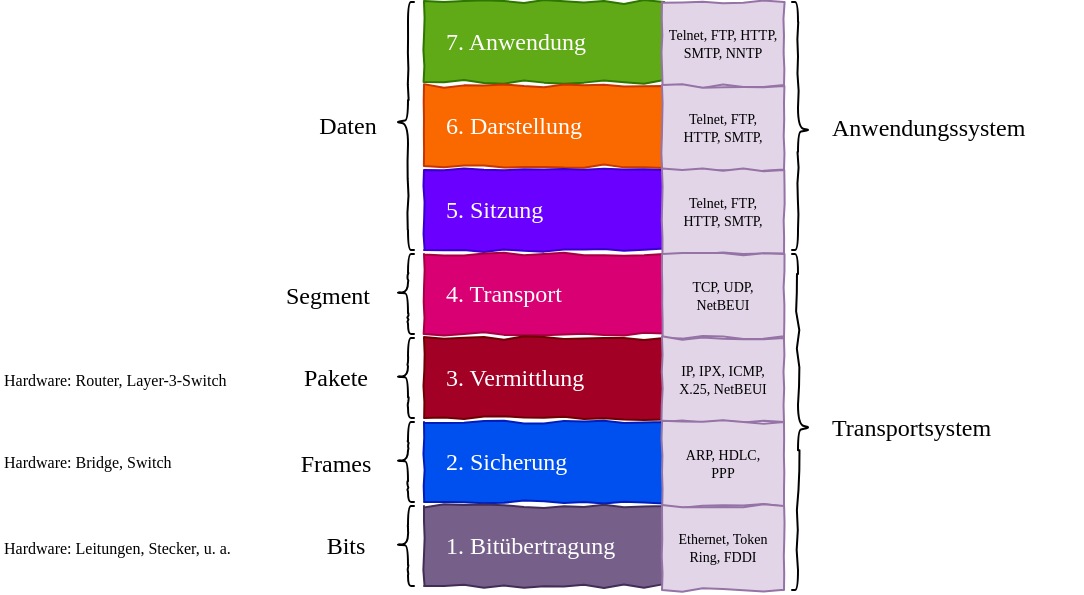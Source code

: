 <mxfile version="11.3.0" type="device" pages="1"><diagram id="kzCslXV91RSXXu7sZeA7" name="Page-1"><mxGraphModel dx="410" dy="237" grid="1" gridSize="10" guides="1" tooltips="1" connect="1" arrows="1" fold="1" page="1" pageScale="1" pageWidth="827" pageHeight="1169" math="0" shadow="0"><root><mxCell id="0"/><mxCell id="1" parent="0"/><mxCell id="0dIPTXNUF5xv-8uZ9A_J-1" value="&lt;span style=&quot;font-family: &amp;#34;comic sans ms&amp;#34;&quot;&gt;&amp;nbsp; &amp;nbsp;&lt;/span&gt;&lt;font face=&quot;Comic Sans MS&quot;&gt;7. Anwendung&lt;/font&gt;" style="rounded=0;whiteSpace=wrap;html=1;comic=1;align=left;fillColor=#60a917;strokeColor=#2D7600;fontColor=#ffffff;" parent="1" vertex="1"><mxGeometry x="280" y="400" width="120" height="40" as="geometry"/></mxCell><mxCell id="0dIPTXNUF5xv-8uZ9A_J-2" value="&lt;font style=&quot;font-size: 7px;&quot;&gt;Telnet, FTP, HTTP, SMTP, NNTP&lt;/font&gt;" style="rounded=0;whiteSpace=wrap;html=1;comic=1;align=center;fillColor=#e1d5e7;strokeColor=#9673a6;fontFamily=Comic Sans MS;verticalAlign=middle;fontSize=7;" parent="1" vertex="1"><mxGeometry x="399" y="400" width="61" height="42" as="geometry"/></mxCell><mxCell id="0dIPTXNUF5xv-8uZ9A_J-3" value="&lt;span style=&quot;font-family: &amp;#34;comic sans ms&amp;#34;&quot;&gt;&amp;nbsp; &amp;nbsp;&lt;/span&gt;&lt;font face=&quot;Comic Sans MS&quot;&gt;6. Darstellung&lt;/font&gt;" style="rounded=0;whiteSpace=wrap;html=1;comic=1;align=left;fillColor=#fa6800;strokeColor=#C73500;fontColor=#ffffff;" parent="1" vertex="1"><mxGeometry x="280" y="442" width="120" height="40" as="geometry"/></mxCell><mxCell id="0dIPTXNUF5xv-8uZ9A_J-4" value="&lt;font style=&quot;font-size: 7px;&quot;&gt;Telnet, FTP,&lt;br style=&quot;font-size: 7px;&quot;&gt;HTTP, SMTP,&lt;/font&gt;" style="rounded=0;whiteSpace=wrap;html=1;comic=1;align=center;fillColor=#e1d5e7;strokeColor=#9673a6;fontFamily=Comic Sans MS;verticalAlign=middle;fontSize=7;" parent="1" vertex="1"><mxGeometry x="399" y="442" width="61" height="42" as="geometry"/></mxCell><mxCell id="0dIPTXNUF5xv-8uZ9A_J-5" value="&lt;span style=&quot;font-family: &amp;#34;comic sans ms&amp;#34;&quot;&gt;&amp;nbsp; &amp;nbsp;&lt;/span&gt;&lt;font face=&quot;Comic Sans MS&quot;&gt;5. Sitzung&lt;/font&gt;" style="rounded=0;whiteSpace=wrap;html=1;comic=1;align=left;fillColor=#6a00ff;strokeColor=#3700CC;fontColor=#ffffff;" parent="1" vertex="1"><mxGeometry x="280" y="484" width="120" height="40" as="geometry"/></mxCell><mxCell id="0dIPTXNUF5xv-8uZ9A_J-11" value="&lt;font style=&quot;font-size: 7px;&quot;&gt;Telnet, FTP,&lt;br style=&quot;font-size: 7px;&quot;&gt;HTTP, SMTP,&lt;/font&gt;" style="rounded=0;whiteSpace=wrap;html=1;comic=1;align=center;fillColor=#e1d5e7;strokeColor=#9673a6;fontFamily=Comic Sans MS;verticalAlign=middle;fontSize=7;" parent="1" vertex="1"><mxGeometry x="399" y="484" width="61" height="42" as="geometry"/></mxCell><mxCell id="0dIPTXNUF5xv-8uZ9A_J-12" value="&lt;span style=&quot;font-family: &amp;#34;comic sans ms&amp;#34;&quot;&gt;&amp;nbsp; &amp;nbsp;&lt;/span&gt;&lt;font face=&quot;Comic Sans MS&quot;&gt;4. Transport&lt;/font&gt;" style="rounded=0;whiteSpace=wrap;html=1;comic=1;align=left;fillColor=#d80073;strokeColor=#A50040;fontColor=#ffffff;" parent="1" vertex="1"><mxGeometry x="280" y="526" width="120" height="40" as="geometry"/></mxCell><mxCell id="0dIPTXNUF5xv-8uZ9A_J-13" value="&lt;font style=&quot;font-size: 7px;&quot;&gt;TCP, UDP,&lt;br style=&quot;font-size: 7px;&quot;&gt;NetBEUI&lt;br style=&quot;font-size: 7px;&quot;&gt;&lt;/font&gt;" style="rounded=0;whiteSpace=wrap;html=1;comic=1;align=center;fillColor=#e1d5e7;strokeColor=#9673a6;fontFamily=Comic Sans MS;verticalAlign=middle;fontSize=7;" parent="1" vertex="1"><mxGeometry x="399" y="526" width="61" height="42" as="geometry"/></mxCell><mxCell id="0dIPTXNUF5xv-8uZ9A_J-14" value="&lt;span style=&quot;font-family: &amp;#34;comic sans ms&amp;#34;&quot;&gt;&amp;nbsp; &amp;nbsp;&lt;/span&gt;&lt;font face=&quot;Comic Sans MS&quot;&gt;3. Vermittlung&lt;/font&gt;" style="rounded=0;whiteSpace=wrap;html=1;comic=1;align=left;fillColor=#a20025;strokeColor=#6F0000;fontColor=#ffffff;" parent="1" vertex="1"><mxGeometry x="280" y="568" width="120" height="40" as="geometry"/></mxCell><mxCell id="0dIPTXNUF5xv-8uZ9A_J-15" value="&lt;font style=&quot;font-size: 7px;&quot;&gt;IP, IPX, ICMP,&lt;br style=&quot;font-size: 7px;&quot;&gt;X.25, NetBEUI&lt;/font&gt;" style="rounded=0;whiteSpace=wrap;html=1;comic=1;align=center;fillColor=#e1d5e7;strokeColor=#9673a6;fontFamily=Comic Sans MS;verticalAlign=middle;fontSize=7;" parent="1" vertex="1"><mxGeometry x="399" y="568" width="61" height="42" as="geometry"/></mxCell><mxCell id="0dIPTXNUF5xv-8uZ9A_J-16" value="&lt;span style=&quot;font-family: &amp;#34;comic sans ms&amp;#34;&quot;&gt;&amp;nbsp; &amp;nbsp;&lt;/span&gt;&lt;font face=&quot;Comic Sans MS&quot;&gt;2. Sicherung&lt;/font&gt;" style="rounded=0;whiteSpace=wrap;html=1;comic=1;align=left;fillColor=#0050ef;strokeColor=#001DBC;fontColor=#ffffff;" parent="1" vertex="1"><mxGeometry x="280" y="610" width="120" height="40" as="geometry"/></mxCell><mxCell id="0dIPTXNUF5xv-8uZ9A_J-17" value="&lt;font style=&quot;font-size: 7px;&quot;&gt;ARP, HDLC,&lt;br style=&quot;font-size: 7px;&quot;&gt;PPP&lt;/font&gt;" style="rounded=0;whiteSpace=wrap;html=1;comic=1;align=center;fillColor=#e1d5e7;strokeColor=#9673a6;fontFamily=Comic Sans MS;verticalAlign=middle;fontSize=7;" parent="1" vertex="1"><mxGeometry x="399" y="610" width="61" height="42" as="geometry"/></mxCell><mxCell id="0dIPTXNUF5xv-8uZ9A_J-18" value="&lt;span style=&quot;font-family: &amp;#34;comic sans ms&amp;#34;&quot;&gt;&amp;nbsp; &amp;nbsp;&lt;/span&gt;&lt;font face=&quot;Comic Sans MS&quot;&gt;1. Bitübertragung&lt;/font&gt;" style="rounded=0;whiteSpace=wrap;html=1;comic=1;align=left;fillColor=#76608a;strokeColor=#432D57;fontColor=#ffffff;" parent="1" vertex="1"><mxGeometry x="280" y="652" width="120" height="40" as="geometry"/></mxCell><mxCell id="0dIPTXNUF5xv-8uZ9A_J-19" value="&lt;font style=&quot;font-size: 7px;&quot;&gt;Ethernet, Token Ring, FDDI&lt;/font&gt;" style="rounded=0;whiteSpace=wrap;html=1;comic=1;align=center;fillColor=#e1d5e7;strokeColor=#9673a6;fontFamily=Comic Sans MS;verticalAlign=middle;fontSize=7;" parent="1" vertex="1"><mxGeometry x="399" y="652" width="61" height="42" as="geometry"/></mxCell><mxCell id="0dIPTXNUF5xv-8uZ9A_J-20" value="&lt;font face=&quot;Comic Sans MS&quot;&gt;Daten&lt;/font&gt;" style="text;html=1;strokeColor=none;fillColor=none;align=center;verticalAlign=middle;whiteSpace=wrap;rounded=0;comic=1;" parent="1" vertex="1"><mxGeometry x="222" y="452" width="40" height="20" as="geometry"/></mxCell><mxCell id="0dIPTXNUF5xv-8uZ9A_J-21" value="&lt;font face=&quot;Comic Sans MS&quot;&gt;Segment&lt;/font&gt;" style="text;html=1;strokeColor=none;fillColor=none;align=center;verticalAlign=middle;whiteSpace=wrap;rounded=0;comic=1;" parent="1" vertex="1"><mxGeometry x="202.0" y="537" width="60" height="20" as="geometry"/></mxCell><mxCell id="0dIPTXNUF5xv-8uZ9A_J-22" value="&lt;font face=&quot;Comic Sans MS&quot;&gt;Pakete&lt;/font&gt;&lt;span style=&quot;font-family: &amp;#34;helvetica&amp;#34; , &amp;#34;arial&amp;#34; , sans-serif ; font-size: 0px ; white-space: nowrap&quot;&gt;%3CmxGraphModel%3E%3Croot%3E%3CmxCell%20id%3D%220%22%2F%3E%3CmxCell%20id%3D%221%22%20parent%3D%220%22%2F%3E%3CmxCell%20id%3D%222%22%20value%3D%22%26lt%3Bfont%20face%3D%26quot%3BComic%20Sans%20MS%26quot%3B%26gt%3BSegment%26lt%3B%2Ffont%26gt%3B%22%20style%3D%22text%3Bhtml%3D1%3BstrokeColor%3Dnone%3BfillColor%3Dnone%3Balign%3Dcenter%3BverticalAlign%3Dmiddle%3BwhiteSpace%3Dwrap%3Brounded%3D0%3Bcomic%3D1%3B%22%20vertex%3D%221%22%20parent%3D%221%22%3E%3CmxGeometry%20x%3D%22150%22%20y%3D%22537%22%20width%3D%2260%22%20height%3D%2220%22%20as%3D%22geometry%22%2F%3E%3C%2FmxCell%3E%3C%2Froot%3E%3C%2FmxGraphModel%3E&lt;/span&gt;" style="text;html=1;strokeColor=none;fillColor=none;align=center;verticalAlign=middle;whiteSpace=wrap;rounded=0;comic=1;" parent="1" vertex="1"><mxGeometry x="210" y="578" width="52" height="20" as="geometry"/></mxCell><mxCell id="0dIPTXNUF5xv-8uZ9A_J-23" value="&lt;font face=&quot;Comic Sans MS&quot;&gt;Frames&lt;/font&gt;" style="text;html=1;strokeColor=none;fillColor=none;align=center;verticalAlign=middle;whiteSpace=wrap;rounded=0;comic=1;" parent="1" vertex="1"><mxGeometry x="210" y="621" width="52" height="20" as="geometry"/></mxCell><mxCell id="0dIPTXNUF5xv-8uZ9A_J-26" value="&lt;font face=&quot;Comic Sans MS&quot;&gt;Bits&lt;/font&gt;" style="text;html=1;strokeColor=none;fillColor=none;align=center;verticalAlign=middle;whiteSpace=wrap;rounded=0;comic=1;" parent="1" vertex="1"><mxGeometry x="220" y="662" width="42" height="20" as="geometry"/></mxCell><mxCell id="0dIPTXNUF5xv-8uZ9A_J-27" value="" style="endArrow=none;html=1;rounded=1;comic=1;" parent="1" edge="1"><mxGeometry width="50" height="50" relative="1" as="geometry"><mxPoint x="275" y="524" as="sourcePoint"/><mxPoint x="275" y="400" as="targetPoint"/><Array as="points"><mxPoint x="272" y="524"/><mxPoint x="272" y="461"/><mxPoint x="266" y="460"/><mxPoint x="272" y="459"/><mxPoint x="272" y="400"/></Array></mxGeometry></mxCell><mxCell id="0dIPTXNUF5xv-8uZ9A_J-28" value="" style="endArrow=none;html=1;rounded=1;comic=1;" parent="1" edge="1"><mxGeometry width="50" height="50" relative="1" as="geometry"><mxPoint x="275" y="526" as="sourcePoint"/><mxPoint x="275" y="566" as="targetPoint"/><Array as="points"><mxPoint x="272" y="526"/><mxPoint x="272" y="545.032"/><mxPoint x="266" y="545.355"/><mxPoint x="272" y="545.677"/><mxPoint x="272" y="566"/></Array></mxGeometry></mxCell><mxCell id="0dIPTXNUF5xv-8uZ9A_J-31" value="" style="endArrow=none;html=1;rounded=1;comic=1;" parent="1" edge="1"><mxGeometry width="50" height="50" relative="1" as="geometry"><mxPoint x="275" y="568" as="sourcePoint"/><mxPoint x="275" y="608" as="targetPoint"/><Array as="points"><mxPoint x="272" y="568"/><mxPoint x="272" y="587.032"/><mxPoint x="266" y="587.355"/><mxPoint x="272" y="587.677"/><mxPoint x="272" y="608"/></Array></mxGeometry></mxCell><mxCell id="0dIPTXNUF5xv-8uZ9A_J-32" value="" style="endArrow=none;html=1;rounded=1;comic=1;" parent="1" edge="1"><mxGeometry width="50" height="50" relative="1" as="geometry"><mxPoint x="275" y="610" as="sourcePoint"/><mxPoint x="275" y="650" as="targetPoint"/><Array as="points"><mxPoint x="272" y="610"/><mxPoint x="272" y="629.032"/><mxPoint x="266" y="629.355"/><mxPoint x="272" y="629.677"/><mxPoint x="272" y="650"/></Array></mxGeometry></mxCell><mxCell id="0dIPTXNUF5xv-8uZ9A_J-33" value="" style="endArrow=none;html=1;rounded=1;comic=1;" parent="1" edge="1"><mxGeometry width="50" height="50" relative="1" as="geometry"><mxPoint x="275" y="652" as="sourcePoint"/><mxPoint x="275" y="692" as="targetPoint"/><Array as="points"><mxPoint x="272" y="652"/><mxPoint x="272" y="671.032"/><mxPoint x="266" y="671.355"/><mxPoint x="272" y="671.677"/><mxPoint x="272" y="692"/></Array></mxGeometry></mxCell><mxCell id="0dIPTXNUF5xv-8uZ9A_J-36" value="" style="endArrow=none;html=1;rounded=1;comic=1;" parent="1" edge="1"><mxGeometry width="50" height="50" relative="1" as="geometry"><mxPoint x="464" y="400" as="sourcePoint"/><mxPoint x="464" y="524" as="targetPoint"/><Array as="points"><mxPoint x="467" y="400"/><mxPoint x="467" y="463"/><mxPoint x="473" y="464"/><mxPoint x="467" y="465"/><mxPoint x="467" y="524"/></Array></mxGeometry></mxCell><mxCell id="0dIPTXNUF5xv-8uZ9A_J-39" value="" style="endArrow=none;html=1;rounded=1;comic=1;" parent="1" edge="1"><mxGeometry width="50" height="50" relative="1" as="geometry"><mxPoint x="464" y="526" as="sourcePoint"/><mxPoint x="464" y="694" as="targetPoint"/><Array as="points"><mxPoint x="467" y="526"/><mxPoint x="467" y="611.355"/><mxPoint x="473" y="612.71"/><mxPoint x="467" y="614.065"/><mxPoint x="467" y="694"/></Array></mxGeometry></mxCell><mxCell id="0dIPTXNUF5xv-8uZ9A_J-42" value="&lt;font face=&quot;Comic Sans MS&quot;&gt;Transportsystem&lt;/font&gt;" style="text;html=1;strokeColor=none;fillColor=none;align=left;verticalAlign=middle;whiteSpace=wrap;rounded=0;comic=1;" parent="1" vertex="1"><mxGeometry x="482" y="603" width="127" height="20" as="geometry"/></mxCell><mxCell id="0dIPTXNUF5xv-8uZ9A_J-43" value="&lt;font face=&quot;Comic Sans MS&quot;&gt;Anwendungssystem&lt;/font&gt;" style="text;html=1;strokeColor=none;fillColor=none;align=left;verticalAlign=middle;whiteSpace=wrap;rounded=0;comic=1;" parent="1" vertex="1"><mxGeometry x="482" y="453" width="127" height="20" as="geometry"/></mxCell><mxCell id="0dIPTXNUF5xv-8uZ9A_J-44" value="&lt;font face=&quot;Comic Sans MS&quot; style=&quot;font-size: 8px;&quot;&gt;Hardware: Router, Layer-3-Switch&lt;/font&gt;" style="text;html=1;strokeColor=none;fillColor=none;align=left;verticalAlign=middle;whiteSpace=wrap;rounded=0;comic=1;fontSize=8;" parent="1" vertex="1"><mxGeometry x="68" y="579" width="150" height="20" as="geometry"/></mxCell><mxCell id="0dIPTXNUF5xv-8uZ9A_J-45" value="&lt;font face=&quot;Comic Sans MS&quot; style=&quot;font-size: 8px;&quot;&gt;Hardware: Bridge, Switch&lt;/font&gt;" style="text;html=1;strokeColor=none;fillColor=none;align=left;verticalAlign=middle;whiteSpace=wrap;rounded=0;comic=1;fontSize=8;" parent="1" vertex="1"><mxGeometry x="68" y="620" width="150" height="20" as="geometry"/></mxCell><mxCell id="0dIPTXNUF5xv-8uZ9A_J-46" value="&lt;font face=&quot;Comic Sans MS&quot; style=&quot;font-size: 8px;&quot;&gt;Hardware: Leitungen, Stecker, u. a.&amp;nbsp;&lt;/font&gt;" style="text;html=1;strokeColor=none;fillColor=none;align=left;verticalAlign=middle;whiteSpace=wrap;rounded=0;comic=1;fontSize=8;" parent="1" vertex="1"><mxGeometry x="68" y="663" width="150" height="20" as="geometry"/></mxCell></root></mxGraphModel></diagram></mxfile>